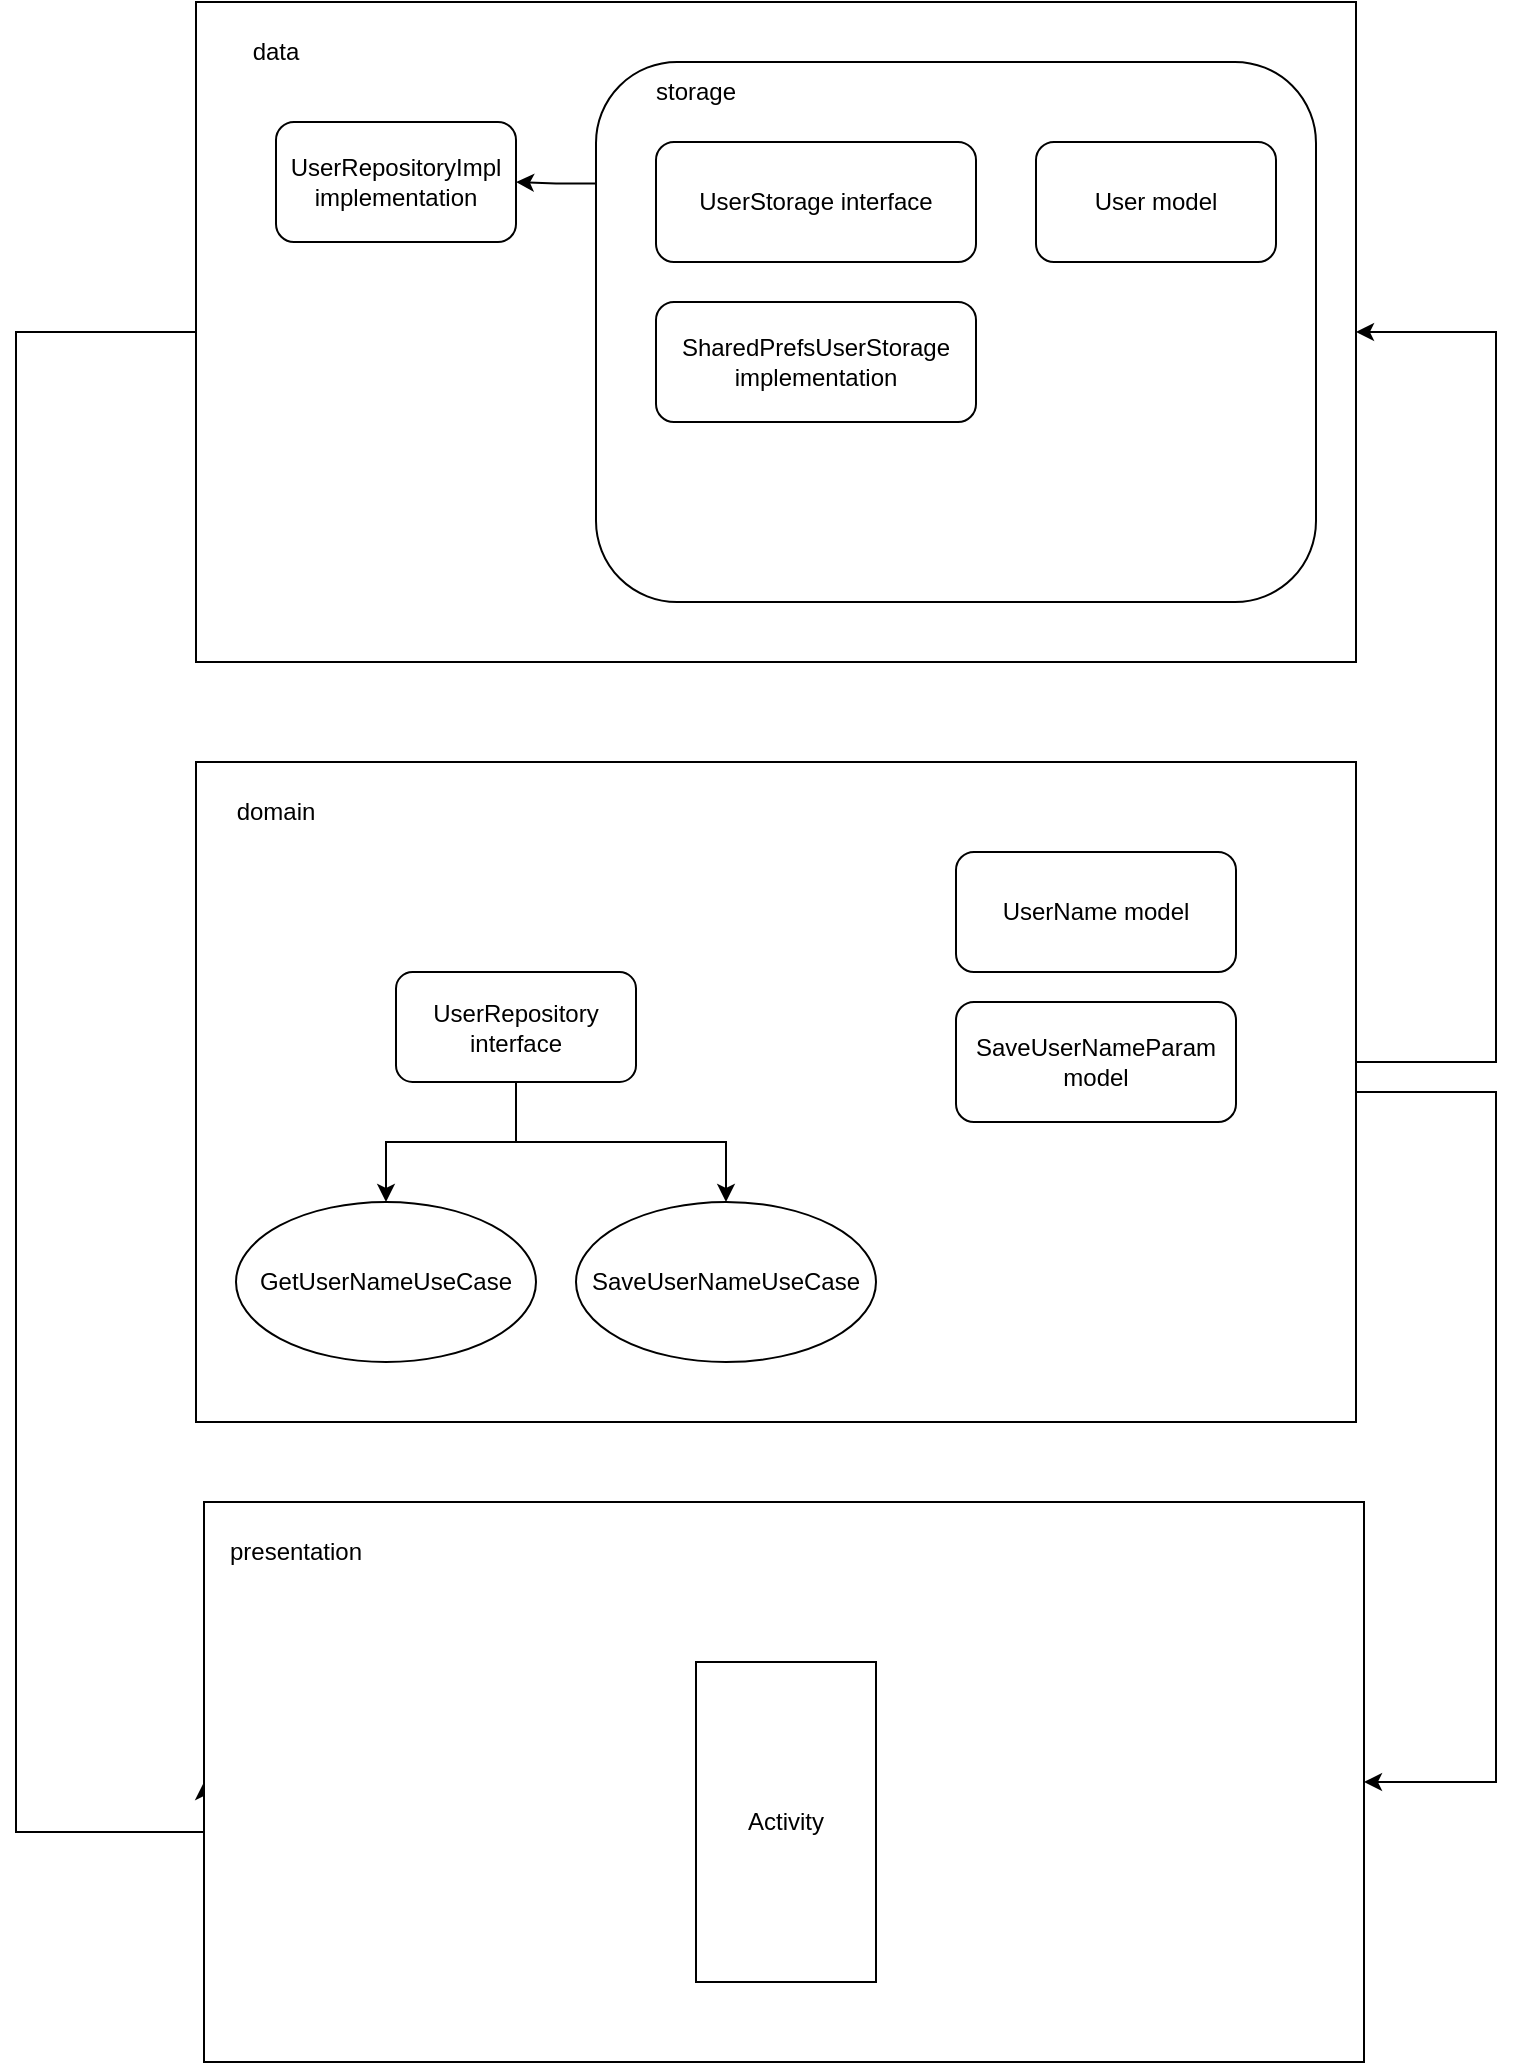 <mxfile version="22.1.1" type="device">
  <diagram name="Страница — 1" id="coO8m4LXgz8QtG4gmNiN">
    <mxGraphModel dx="1397" dy="918" grid="1" gridSize="10" guides="1" tooltips="1" connect="1" arrows="1" fold="1" page="1" pageScale="1" pageWidth="827" pageHeight="1169" math="0" shadow="0">
      <root>
        <mxCell id="0" />
        <mxCell id="1" parent="0" />
        <mxCell id="nbMVrA_Bqr_r8GRXzwHQ-1" value="" style="rounded=0;whiteSpace=wrap;html=1;" vertex="1" parent="1">
          <mxGeometry x="120" y="40" width="580" height="330" as="geometry" />
        </mxCell>
        <mxCell id="nbMVrA_Bqr_r8GRXzwHQ-31" style="edgeStyle=orthogonalEdgeStyle;rounded=0;orthogonalLoop=1;jettySize=auto;html=1;exitX=0.003;exitY=0.225;exitDx=0;exitDy=0;exitPerimeter=0;" edge="1" parent="1" source="nbMVrA_Bqr_r8GRXzwHQ-27" target="nbMVrA_Bqr_r8GRXzwHQ-17">
          <mxGeometry relative="1" as="geometry" />
        </mxCell>
        <mxCell id="nbMVrA_Bqr_r8GRXzwHQ-27" value="" style="rounded=1;whiteSpace=wrap;html=1;" vertex="1" parent="1">
          <mxGeometry x="320" y="70" width="360" height="270" as="geometry" />
        </mxCell>
        <mxCell id="nbMVrA_Bqr_r8GRXzwHQ-24" style="edgeStyle=orthogonalEdgeStyle;rounded=0;orthogonalLoop=1;jettySize=auto;html=1;entryX=0;entryY=0.5;entryDx=0;entryDy=0;" edge="1" parent="1" source="nbMVrA_Bqr_r8GRXzwHQ-1" target="nbMVrA_Bqr_r8GRXzwHQ-4">
          <mxGeometry relative="1" as="geometry">
            <Array as="points">
              <mxPoint x="30" y="205" />
              <mxPoint x="30" y="955" />
            </Array>
          </mxGeometry>
        </mxCell>
        <mxCell id="nbMVrA_Bqr_r8GRXzwHQ-20" style="edgeStyle=orthogonalEdgeStyle;rounded=0;orthogonalLoop=1;jettySize=auto;html=1;entryX=1;entryY=0.5;entryDx=0;entryDy=0;" edge="1" parent="1" source="nbMVrA_Bqr_r8GRXzwHQ-3" target="nbMVrA_Bqr_r8GRXzwHQ-1">
          <mxGeometry relative="1" as="geometry">
            <Array as="points">
              <mxPoint x="770" y="570" />
              <mxPoint x="770" y="205" />
            </Array>
          </mxGeometry>
        </mxCell>
        <mxCell id="nbMVrA_Bqr_r8GRXzwHQ-26" style="edgeStyle=orthogonalEdgeStyle;rounded=0;orthogonalLoop=1;jettySize=auto;html=1;entryX=1;entryY=0.5;entryDx=0;entryDy=0;" edge="1" parent="1" source="nbMVrA_Bqr_r8GRXzwHQ-3" target="nbMVrA_Bqr_r8GRXzwHQ-4">
          <mxGeometry relative="1" as="geometry">
            <Array as="points">
              <mxPoint x="770" y="585" />
              <mxPoint x="770" y="930" />
            </Array>
          </mxGeometry>
        </mxCell>
        <mxCell id="nbMVrA_Bqr_r8GRXzwHQ-3" value="" style="rounded=0;whiteSpace=wrap;html=1;" vertex="1" parent="1">
          <mxGeometry x="120" y="420" width="580" height="330" as="geometry" />
        </mxCell>
        <mxCell id="nbMVrA_Bqr_r8GRXzwHQ-4" value="" style="rounded=0;whiteSpace=wrap;html=1;" vertex="1" parent="1">
          <mxGeometry x="124" y="790" width="580" height="280" as="geometry" />
        </mxCell>
        <mxCell id="nbMVrA_Bqr_r8GRXzwHQ-5" value="presentation" style="text;html=1;strokeColor=none;fillColor=none;align=center;verticalAlign=middle;whiteSpace=wrap;rounded=0;" vertex="1" parent="1">
          <mxGeometry x="140" y="800" width="60" height="30" as="geometry" />
        </mxCell>
        <mxCell id="nbMVrA_Bqr_r8GRXzwHQ-6" value="domain" style="text;html=1;strokeColor=none;fillColor=none;align=center;verticalAlign=middle;whiteSpace=wrap;rounded=0;" vertex="1" parent="1">
          <mxGeometry x="130" y="430" width="60" height="30" as="geometry" />
        </mxCell>
        <mxCell id="nbMVrA_Bqr_r8GRXzwHQ-7" value="data" style="text;html=1;strokeColor=none;fillColor=none;align=center;verticalAlign=middle;whiteSpace=wrap;rounded=0;" vertex="1" parent="1">
          <mxGeometry x="130" y="50" width="60" height="30" as="geometry" />
        </mxCell>
        <mxCell id="nbMVrA_Bqr_r8GRXzwHQ-13" value="" style="edgeStyle=orthogonalEdgeStyle;rounded=0;orthogonalLoop=1;jettySize=auto;html=1;" edge="1" parent="1" source="nbMVrA_Bqr_r8GRXzwHQ-8" target="nbMVrA_Bqr_r8GRXzwHQ-11">
          <mxGeometry relative="1" as="geometry" />
        </mxCell>
        <mxCell id="nbMVrA_Bqr_r8GRXzwHQ-14" style="edgeStyle=orthogonalEdgeStyle;rounded=0;orthogonalLoop=1;jettySize=auto;html=1;entryX=0.5;entryY=0;entryDx=0;entryDy=0;" edge="1" parent="1" source="nbMVrA_Bqr_r8GRXzwHQ-8" target="nbMVrA_Bqr_r8GRXzwHQ-10">
          <mxGeometry relative="1" as="geometry" />
        </mxCell>
        <mxCell id="nbMVrA_Bqr_r8GRXzwHQ-8" value="UserRepository interface" style="rounded=1;whiteSpace=wrap;html=1;" vertex="1" parent="1">
          <mxGeometry x="220" y="525" width="120" height="55" as="geometry" />
        </mxCell>
        <mxCell id="nbMVrA_Bqr_r8GRXzwHQ-10" value="GetUserNameUseCase" style="ellipse;whiteSpace=wrap;html=1;" vertex="1" parent="1">
          <mxGeometry x="140" y="640" width="150" height="80" as="geometry" />
        </mxCell>
        <mxCell id="nbMVrA_Bqr_r8GRXzwHQ-11" value="SaveUserNameUseCase" style="ellipse;whiteSpace=wrap;html=1;" vertex="1" parent="1">
          <mxGeometry x="310" y="640" width="150" height="80" as="geometry" />
        </mxCell>
        <mxCell id="nbMVrA_Bqr_r8GRXzwHQ-15" value="UserName model" style="rounded=1;whiteSpace=wrap;html=1;" vertex="1" parent="1">
          <mxGeometry x="500" y="465" width="140" height="60" as="geometry" />
        </mxCell>
        <mxCell id="nbMVrA_Bqr_r8GRXzwHQ-16" value="SaveUserNameParam model" style="rounded=1;whiteSpace=wrap;html=1;" vertex="1" parent="1">
          <mxGeometry x="500" y="540" width="140" height="60" as="geometry" />
        </mxCell>
        <mxCell id="nbMVrA_Bqr_r8GRXzwHQ-17" value="UserRepositoryImpl implementation" style="rounded=1;whiteSpace=wrap;html=1;" vertex="1" parent="1">
          <mxGeometry x="160" y="100" width="120" height="60" as="geometry" />
        </mxCell>
        <mxCell id="nbMVrA_Bqr_r8GRXzwHQ-18" value="UserStorage interface" style="rounded=1;whiteSpace=wrap;html=1;" vertex="1" parent="1">
          <mxGeometry x="350" y="110" width="160" height="60" as="geometry" />
        </mxCell>
        <mxCell id="nbMVrA_Bqr_r8GRXzwHQ-19" value="SharedPrefsUserStorage implementation" style="rounded=1;whiteSpace=wrap;html=1;" vertex="1" parent="1">
          <mxGeometry x="350" y="190" width="160" height="60" as="geometry" />
        </mxCell>
        <mxCell id="nbMVrA_Bqr_r8GRXzwHQ-25" value="Activity" style="rounded=0;whiteSpace=wrap;html=1;" vertex="1" parent="1">
          <mxGeometry x="370" y="870" width="90" height="160" as="geometry" />
        </mxCell>
        <mxCell id="nbMVrA_Bqr_r8GRXzwHQ-28" value="storage" style="text;html=1;strokeColor=none;fillColor=none;align=center;verticalAlign=middle;whiteSpace=wrap;rounded=0;" vertex="1" parent="1">
          <mxGeometry x="340" y="70" width="60" height="30" as="geometry" />
        </mxCell>
        <mxCell id="nbMVrA_Bqr_r8GRXzwHQ-29" value="User model" style="rounded=1;whiteSpace=wrap;html=1;" vertex="1" parent="1">
          <mxGeometry x="540" y="110" width="120" height="60" as="geometry" />
        </mxCell>
      </root>
    </mxGraphModel>
  </diagram>
</mxfile>

